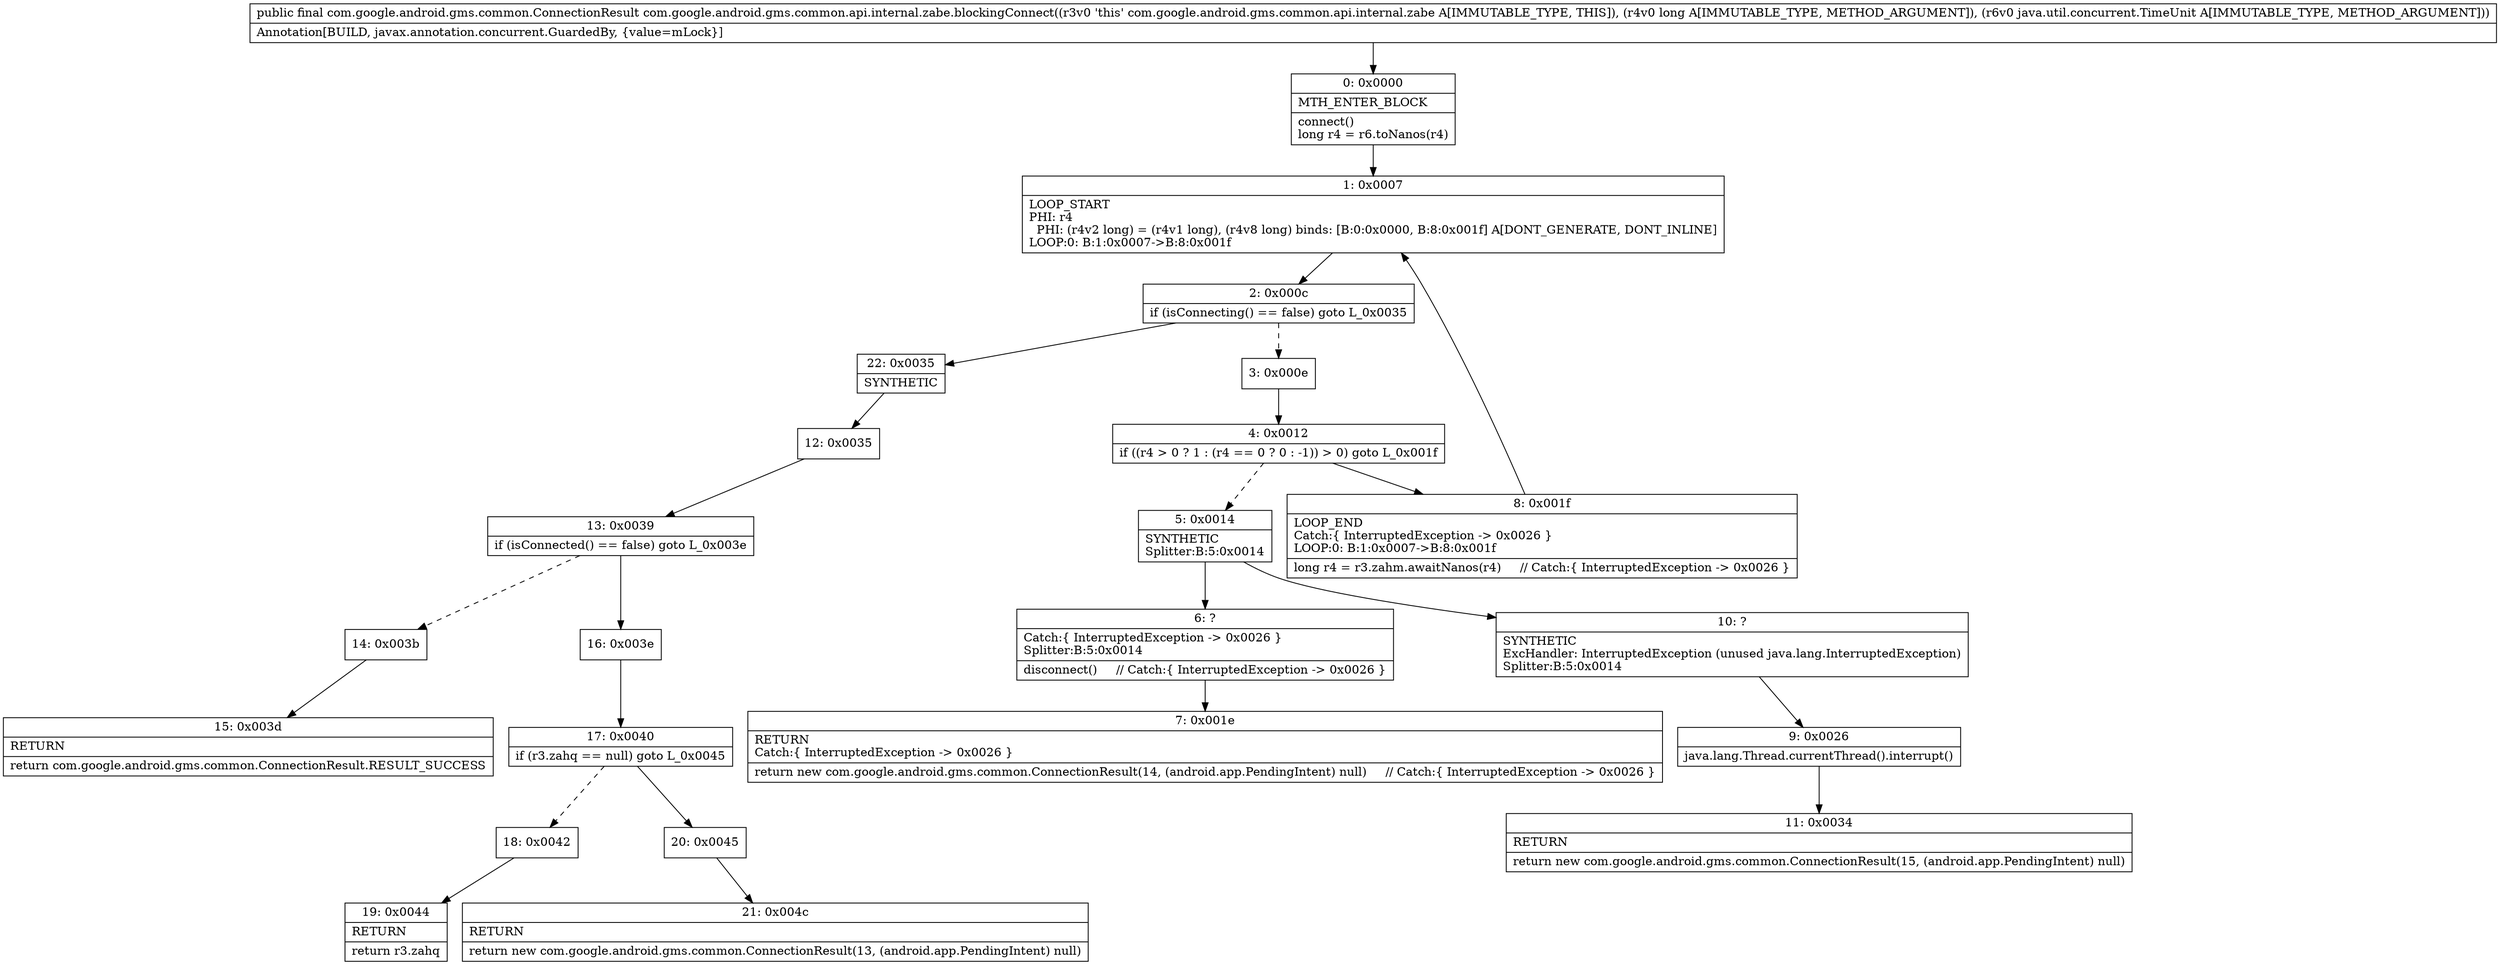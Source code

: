 digraph "CFG forcom.google.android.gms.common.api.internal.zabe.blockingConnect(JLjava\/util\/concurrent\/TimeUnit;)Lcom\/google\/android\/gms\/common\/ConnectionResult;" {
Node_0 [shape=record,label="{0\:\ 0x0000|MTH_ENTER_BLOCK\l|connect()\llong r4 = r6.toNanos(r4)\l}"];
Node_1 [shape=record,label="{1\:\ 0x0007|LOOP_START\lPHI: r4 \l  PHI: (r4v2 long) = (r4v1 long), (r4v8 long) binds: [B:0:0x0000, B:8:0x001f] A[DONT_GENERATE, DONT_INLINE]\lLOOP:0: B:1:0x0007\-\>B:8:0x001f\l}"];
Node_2 [shape=record,label="{2\:\ 0x000c|if (isConnecting() == false) goto L_0x0035\l}"];
Node_3 [shape=record,label="{3\:\ 0x000e}"];
Node_4 [shape=record,label="{4\:\ 0x0012|if ((r4 \> 0 ? 1 : (r4 == 0 ? 0 : \-1)) \> 0) goto L_0x001f\l}"];
Node_5 [shape=record,label="{5\:\ 0x0014|SYNTHETIC\lSplitter:B:5:0x0014\l}"];
Node_6 [shape=record,label="{6\:\ ?|Catch:\{ InterruptedException \-\> 0x0026 \}\lSplitter:B:5:0x0014\l|disconnect()     \/\/ Catch:\{ InterruptedException \-\> 0x0026 \}\l}"];
Node_7 [shape=record,label="{7\:\ 0x001e|RETURN\lCatch:\{ InterruptedException \-\> 0x0026 \}\l|return new com.google.android.gms.common.ConnectionResult(14, (android.app.PendingIntent) null)     \/\/ Catch:\{ InterruptedException \-\> 0x0026 \}\l}"];
Node_8 [shape=record,label="{8\:\ 0x001f|LOOP_END\lCatch:\{ InterruptedException \-\> 0x0026 \}\lLOOP:0: B:1:0x0007\-\>B:8:0x001f\l|long r4 = r3.zahm.awaitNanos(r4)     \/\/ Catch:\{ InterruptedException \-\> 0x0026 \}\l}"];
Node_9 [shape=record,label="{9\:\ 0x0026|java.lang.Thread.currentThread().interrupt()\l}"];
Node_10 [shape=record,label="{10\:\ ?|SYNTHETIC\lExcHandler: InterruptedException (unused java.lang.InterruptedException)\lSplitter:B:5:0x0014\l}"];
Node_11 [shape=record,label="{11\:\ 0x0034|RETURN\l|return new com.google.android.gms.common.ConnectionResult(15, (android.app.PendingIntent) null)\l}"];
Node_12 [shape=record,label="{12\:\ 0x0035}"];
Node_13 [shape=record,label="{13\:\ 0x0039|if (isConnected() == false) goto L_0x003e\l}"];
Node_14 [shape=record,label="{14\:\ 0x003b}"];
Node_15 [shape=record,label="{15\:\ 0x003d|RETURN\l|return com.google.android.gms.common.ConnectionResult.RESULT_SUCCESS\l}"];
Node_16 [shape=record,label="{16\:\ 0x003e}"];
Node_17 [shape=record,label="{17\:\ 0x0040|if (r3.zahq == null) goto L_0x0045\l}"];
Node_18 [shape=record,label="{18\:\ 0x0042}"];
Node_19 [shape=record,label="{19\:\ 0x0044|RETURN\l|return r3.zahq\l}"];
Node_20 [shape=record,label="{20\:\ 0x0045}"];
Node_21 [shape=record,label="{21\:\ 0x004c|RETURN\l|return new com.google.android.gms.common.ConnectionResult(13, (android.app.PendingIntent) null)\l}"];
Node_22 [shape=record,label="{22\:\ 0x0035|SYNTHETIC\l}"];
MethodNode[shape=record,label="{public final com.google.android.gms.common.ConnectionResult com.google.android.gms.common.api.internal.zabe.blockingConnect((r3v0 'this' com.google.android.gms.common.api.internal.zabe A[IMMUTABLE_TYPE, THIS]), (r4v0 long A[IMMUTABLE_TYPE, METHOD_ARGUMENT]), (r6v0 java.util.concurrent.TimeUnit A[IMMUTABLE_TYPE, METHOD_ARGUMENT]))  | Annotation[BUILD, javax.annotation.concurrent.GuardedBy, \{value=mLock\}]\l}"];
MethodNode -> Node_0;
Node_0 -> Node_1;
Node_1 -> Node_2;
Node_2 -> Node_3[style=dashed];
Node_2 -> Node_22;
Node_3 -> Node_4;
Node_4 -> Node_5[style=dashed];
Node_4 -> Node_8;
Node_5 -> Node_6;
Node_5 -> Node_10;
Node_6 -> Node_7;
Node_8 -> Node_1;
Node_9 -> Node_11;
Node_10 -> Node_9;
Node_12 -> Node_13;
Node_13 -> Node_14[style=dashed];
Node_13 -> Node_16;
Node_14 -> Node_15;
Node_16 -> Node_17;
Node_17 -> Node_18[style=dashed];
Node_17 -> Node_20;
Node_18 -> Node_19;
Node_20 -> Node_21;
Node_22 -> Node_12;
}

